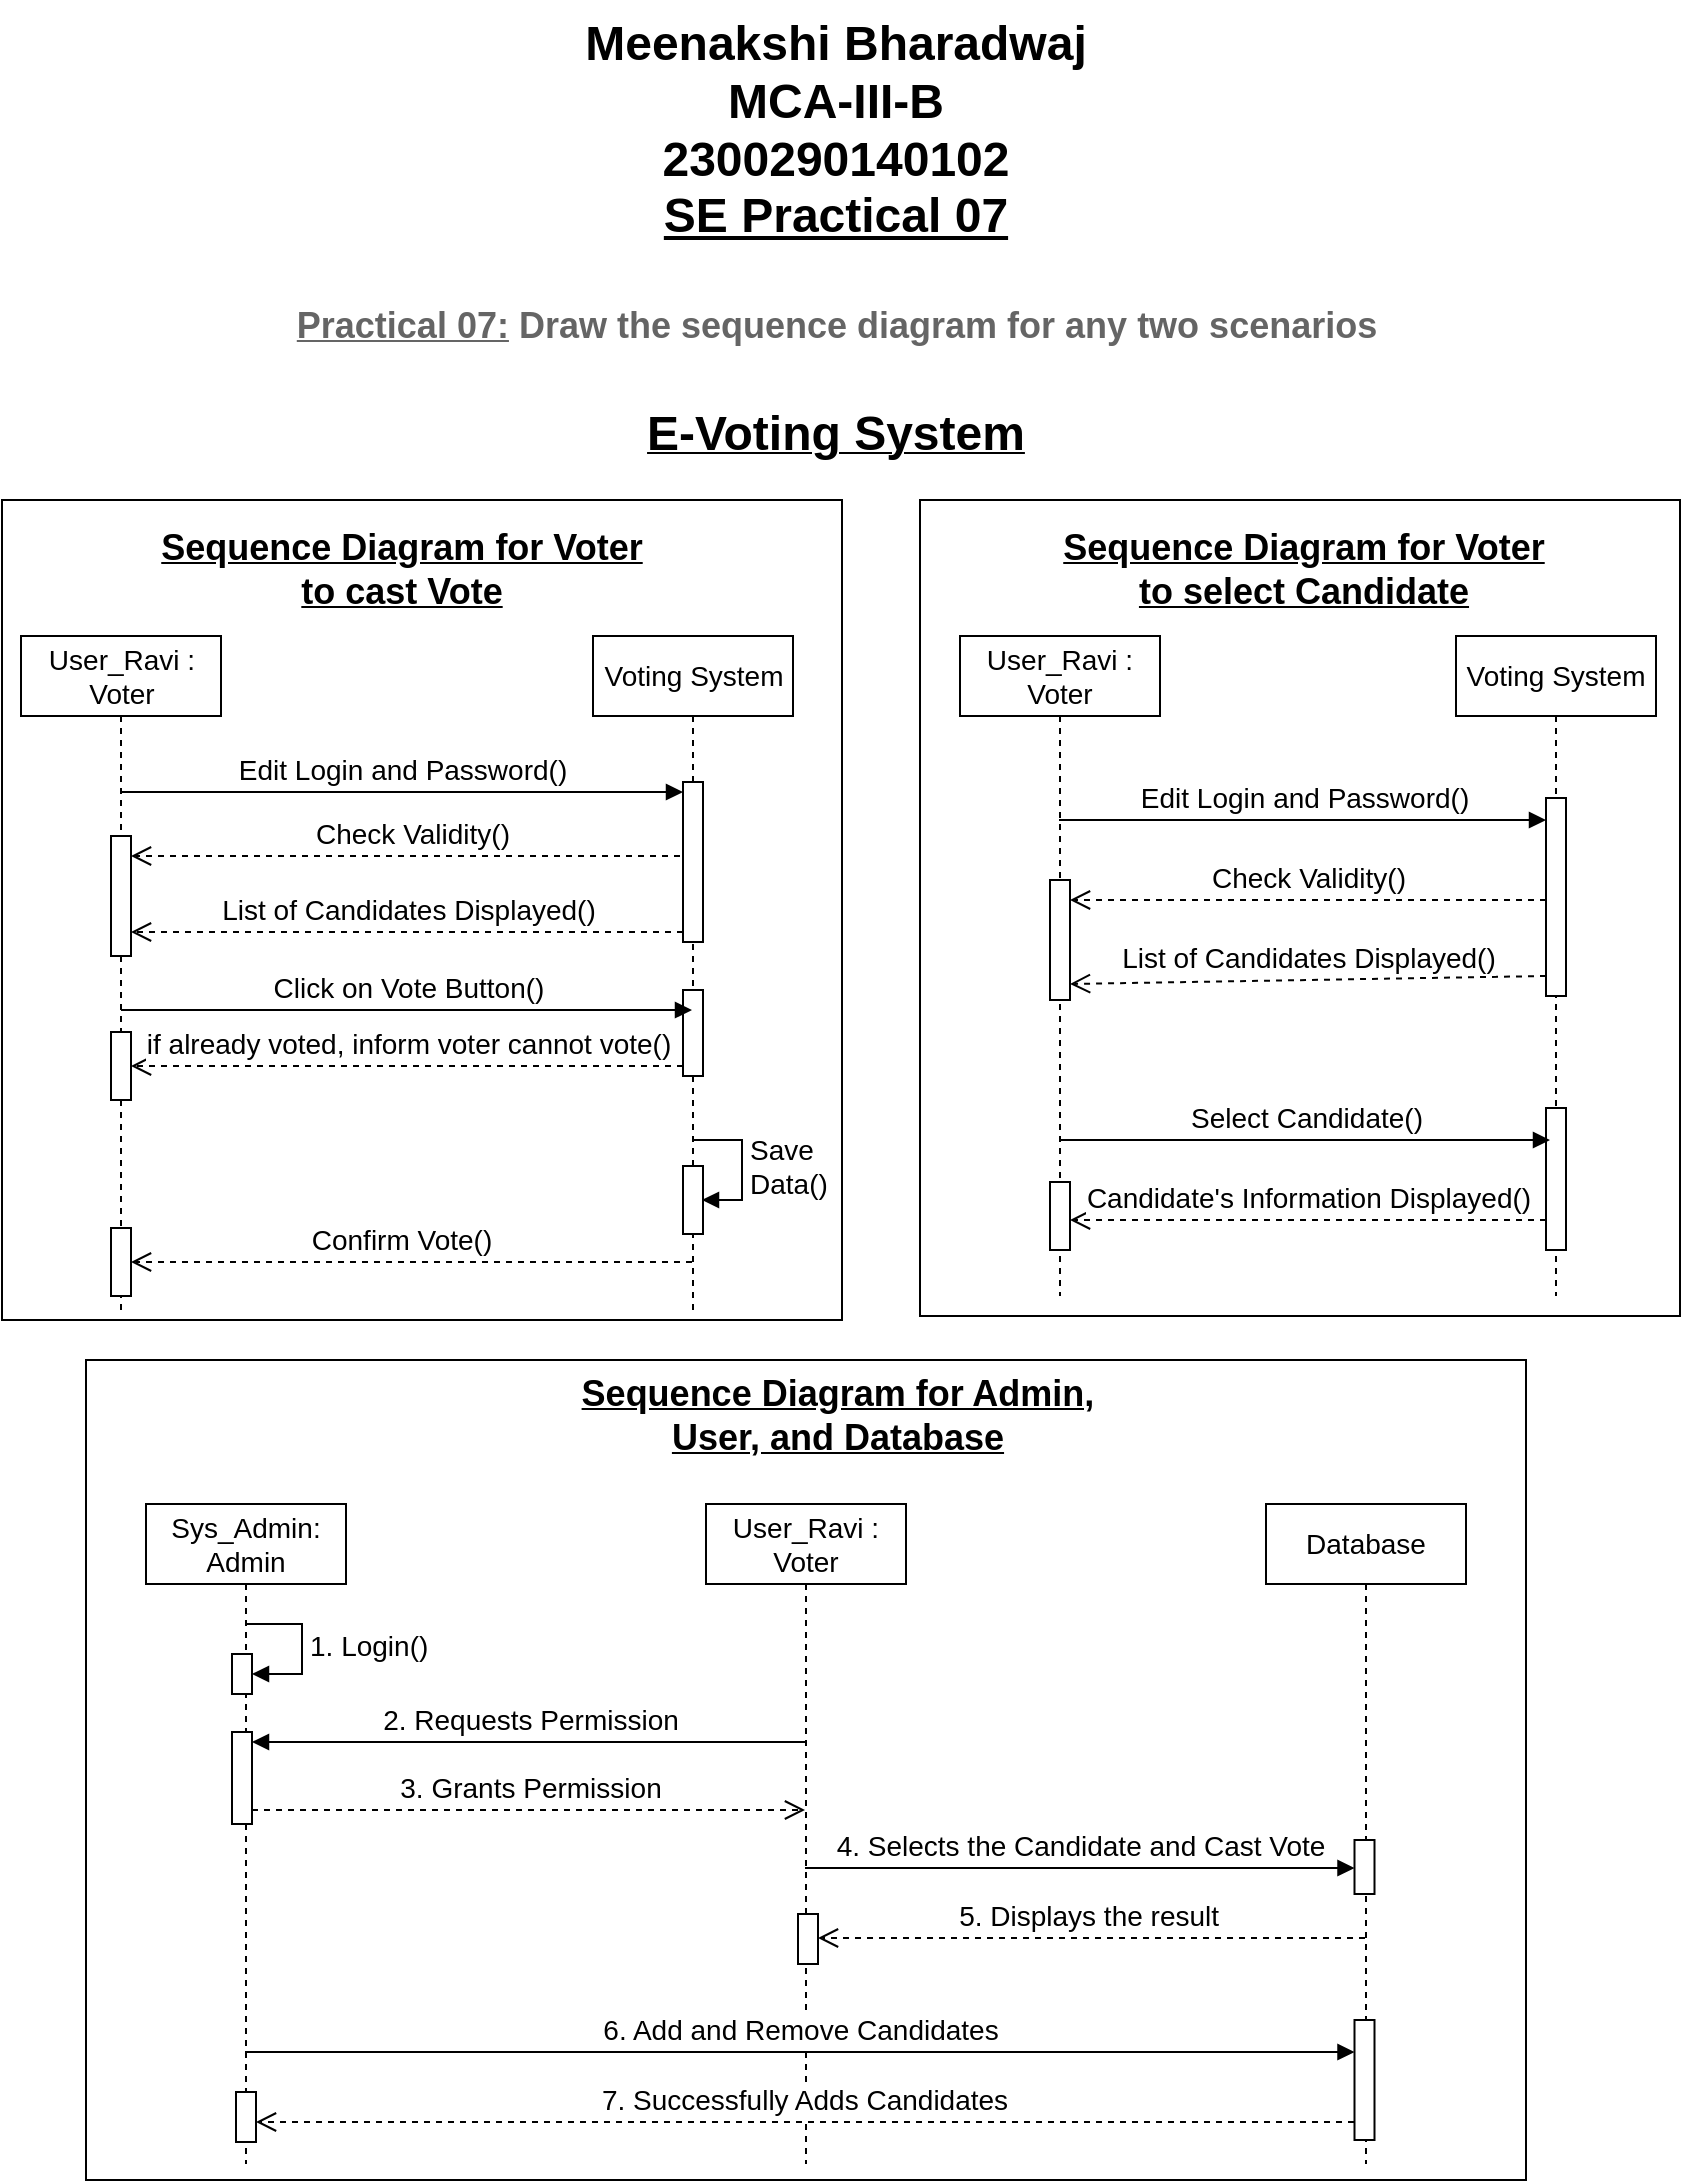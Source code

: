 <mxfile version="24.8.4">
  <diagram name="Page-1" id="UcZs8nigwEiz8f8sDLPM">
    <mxGraphModel dx="1824" dy="422" grid="1" gridSize="10" guides="1" tooltips="1" connect="1" arrows="1" fold="1" page="1" pageScale="1" pageWidth="850" pageHeight="1100" math="0" shadow="0">
      <root>
        <mxCell id="0" />
        <mxCell id="1" parent="0" />
        <mxCell id="wVQO2OYSeIdpcU2ik1Df-42" value="" style="rounded=0;whiteSpace=wrap;html=1;" vertex="1" parent="1">
          <mxGeometry x="-800" y="680" width="720" height="410" as="geometry" />
        </mxCell>
        <mxCell id="wVQO2OYSeIdpcU2ik1Df-40" value="" style="rounded=0;whiteSpace=wrap;html=1;" vertex="1" parent="1">
          <mxGeometry x="-383" y="250" width="380" height="408" as="geometry" />
        </mxCell>
        <mxCell id="wVQO2OYSeIdpcU2ik1Df-36" value="" style="rounded=0;whiteSpace=wrap;html=1;" vertex="1" parent="1">
          <mxGeometry x="-842" y="250" width="420" height="410" as="geometry" />
        </mxCell>
        <mxCell id="XL-E2fBatTasfV7Rm5Hk-4" value="&lt;b&gt;&lt;u&gt;&lt;font style=&quot;font-size: 24px;&quot;&gt;E-Voting System&lt;/font&gt;&lt;/u&gt;&lt;/b&gt;" style="text;html=1;align=center;verticalAlign=middle;whiteSpace=wrap;rounded=0;" parent="1" vertex="1">
          <mxGeometry x="-565" y="191" width="280" height="51" as="geometry" />
        </mxCell>
        <mxCell id="XL-E2fBatTasfV7Rm5Hk-5" value="&lt;font style=&quot;font-size: 24px;&quot;&gt;&lt;b style=&quot;&quot;&gt;Meenakshi Bharadwaj&lt;/b&gt;&lt;/font&gt;&lt;div&gt;&lt;font style=&quot;font-size: 24px;&quot;&gt;&lt;b&gt;MCA-III-B&lt;/b&gt;&lt;/font&gt;&lt;/div&gt;&lt;div&gt;&lt;font style=&quot;font-size: 24px;&quot;&gt;&lt;b&gt;2300290140102&lt;/b&gt;&lt;/font&gt;&lt;/div&gt;&lt;div&gt;&lt;font style=&quot;font-size: 24px;&quot;&gt;&lt;b style=&quot;&quot;&gt;&lt;u style=&quot;&quot;&gt;SE Practical 07&lt;/u&gt;&lt;/b&gt;&lt;/font&gt;&lt;/div&gt;" style="text;html=1;align=center;verticalAlign=middle;whiteSpace=wrap;rounded=0;" parent="1" vertex="1">
          <mxGeometry x="-825" width="800" height="130" as="geometry" />
        </mxCell>
        <mxCell id="XL-E2fBatTasfV7Rm5Hk-6" value="&lt;span style=&quot;color: rgb(101, 101, 101); font-family: &amp;quot;Century Gothic&amp;quot;, Arial, Helvetica, sans-serif; font-style: normal; font-variant-ligatures: normal; font-variant-caps: normal; letter-spacing: normal; orphans: 2; text-indent: 0px; text-transform: none; widows: 2; word-spacing: 0px; -webkit-text-stroke-width: 0px; white-space: normal; background-color: rgb(255, 255, 255); text-decoration-thickness: initial; text-decoration-style: initial; text-decoration-color: initial; float: none; display: inline !important;&quot;&gt;&lt;font style=&quot;font-size: 18px;&quot;&gt;&lt;u style=&quot;&quot;&gt;Practical 07:&lt;/u&gt; Draw the sequence diagram for any two scenarios&lt;/font&gt;&lt;/span&gt;" style="text;whiteSpace=wrap;html=1;align=center;fontStyle=1" parent="1" vertex="1">
          <mxGeometry x="-712" y="146" width="575" height="40" as="geometry" />
        </mxCell>
        <mxCell id="XL-E2fBatTasfV7Rm5Hk-7" value="&lt;font style=&quot;font-size: 18px;&quot;&gt;&lt;b&gt;&lt;u&gt;Sequence Diagram for Voter to cast Vote&lt;/u&gt;&lt;/b&gt;&lt;/font&gt;" style="text;html=1;align=center;verticalAlign=middle;whiteSpace=wrap;rounded=0;" parent="1" vertex="1">
          <mxGeometry x="-772.5" y="270" width="260" height="30" as="geometry" />
        </mxCell>
        <mxCell id="XL-E2fBatTasfV7Rm5Hk-8" value="&lt;font style=&quot;font-size: 18px;&quot;&gt;&lt;b&gt;&lt;u&gt;Sequence Diagram for Voter to select Candidate&lt;/u&gt;&lt;/b&gt;&lt;/font&gt;" style="text;html=1;align=center;verticalAlign=middle;whiteSpace=wrap;rounded=0;" parent="1" vertex="1">
          <mxGeometry x="-323" y="270" width="264" height="30" as="geometry" />
        </mxCell>
        <mxCell id="XL-E2fBatTasfV7Rm5Hk-20" value="&lt;font style=&quot;font-size: 14px;&quot;&gt;Edit Login and Password()&lt;/font&gt;" style="html=1;verticalAlign=bottom;endArrow=block;curved=0;rounded=0;entryX=0;entryY=0;entryDx=0;entryDy=5;" parent="1" source="XL-E2fBatTasfV7Rm5Hk-25" target="XL-E2fBatTasfV7Rm5Hk-19" edge="1">
          <mxGeometry relative="1" as="geometry">
            <mxPoint x="-788" y="396" as="sourcePoint" />
          </mxGeometry>
        </mxCell>
        <mxCell id="XL-E2fBatTasfV7Rm5Hk-21" value="&lt;font style=&quot;font-size: 14px;&quot;&gt;Check Validity()&lt;/font&gt;" style="html=1;verticalAlign=bottom;endArrow=open;dashed=1;endSize=8;curved=0;rounded=0;" parent="1" source="XL-E2fBatTasfV7Rm5Hk-26" edge="1" target="wVQO2OYSeIdpcU2ik1Df-26">
          <mxGeometry relative="1" as="geometry">
            <mxPoint x="-788" y="428" as="targetPoint" />
            <mxPoint x="-538" y="428" as="sourcePoint" />
            <Array as="points">
              <mxPoint x="-697.5" y="428" />
            </Array>
          </mxGeometry>
        </mxCell>
        <mxCell id="XL-E2fBatTasfV7Rm5Hk-25" value="&lt;font style=&quot;font-size: 14px;&quot;&gt;User_Ravi : Voter&lt;/font&gt;" style="shape=umlLifeline;perimeter=lifelinePerimeter;whiteSpace=wrap;html=1;container=1;dropTarget=0;collapsible=0;recursiveResize=0;outlineConnect=0;portConstraint=eastwest;newEdgeStyle={&quot;curved&quot;:0,&quot;rounded&quot;:0};" parent="1" vertex="1">
          <mxGeometry x="-832.5" y="318" width="100" height="340" as="geometry" />
        </mxCell>
        <mxCell id="wVQO2OYSeIdpcU2ik1Df-26" value="" style="html=1;points=[[0,0,0,0,5],[0,1,0,0,-5],[1,0,0,0,5],[1,1,0,0,-5]];perimeter=orthogonalPerimeter;outlineConnect=0;targetShapes=umlLifeline;portConstraint=eastwest;newEdgeStyle={&quot;curved&quot;:0,&quot;rounded&quot;:0};" vertex="1" parent="XL-E2fBatTasfV7Rm5Hk-25">
          <mxGeometry x="45" y="100" width="10" height="60" as="geometry" />
        </mxCell>
        <mxCell id="wVQO2OYSeIdpcU2ik1Df-27" value="" style="html=1;points=[[0,0,0,0,5],[0,1,0,0,-5],[1,0,0,0,5],[1,1,0,0,-5]];perimeter=orthogonalPerimeter;outlineConnect=0;targetShapes=umlLifeline;portConstraint=eastwest;newEdgeStyle={&quot;curved&quot;:0,&quot;rounded&quot;:0};" vertex="1" parent="XL-E2fBatTasfV7Rm5Hk-25">
          <mxGeometry x="45" y="198" width="10" height="34" as="geometry" />
        </mxCell>
        <mxCell id="XL-E2fBatTasfV7Rm5Hk-26" value="&lt;font style=&quot;font-size: 14px;&quot;&gt;Voting System&lt;/font&gt;" style="shape=umlLifeline;perimeter=lifelinePerimeter;whiteSpace=wrap;html=1;container=1;dropTarget=0;collapsible=0;recursiveResize=0;outlineConnect=0;portConstraint=eastwest;newEdgeStyle={&quot;curved&quot;:0,&quot;rounded&quot;:0};" parent="1" vertex="1">
          <mxGeometry x="-546.5" y="318" width="100" height="340" as="geometry" />
        </mxCell>
        <mxCell id="XL-E2fBatTasfV7Rm5Hk-24" value="" style="html=1;points=[[0,0,0,0,5],[0,1,0,0,-5],[1,0,0,0,5],[1,1,0,0,-5]];perimeter=orthogonalPerimeter;outlineConnect=0;targetShapes=umlLifeline;portConstraint=eastwest;newEdgeStyle={&quot;curved&quot;:0,&quot;rounded&quot;:0};" parent="XL-E2fBatTasfV7Rm5Hk-26" vertex="1">
          <mxGeometry x="45" y="177" width="10" height="43" as="geometry" />
        </mxCell>
        <mxCell id="XL-E2fBatTasfV7Rm5Hk-19" value="" style="html=1;points=[[0,0,0,0,5],[0,1,0,0,-5],[1,0,0,0,5],[1,1,0,0,-5]];perimeter=orthogonalPerimeter;outlineConnect=0;targetShapes=umlLifeline;portConstraint=eastwest;newEdgeStyle={&quot;curved&quot;:0,&quot;rounded&quot;:0};" parent="XL-E2fBatTasfV7Rm5Hk-26" vertex="1">
          <mxGeometry x="45" y="73" width="10" height="80" as="geometry" />
        </mxCell>
        <mxCell id="wVQO2OYSeIdpcU2ik1Df-4" value="" style="html=1;points=[[0,0,0,0,5],[0,1,0,0,-5],[1,0,0,0,5],[1,1,0,0,-5]];perimeter=orthogonalPerimeter;outlineConnect=0;targetShapes=umlLifeline;portConstraint=eastwest;newEdgeStyle={&quot;curved&quot;:0,&quot;rounded&quot;:0};" vertex="1" parent="XL-E2fBatTasfV7Rm5Hk-26">
          <mxGeometry x="45" y="265" width="10" height="34" as="geometry" />
        </mxCell>
        <mxCell id="XL-E2fBatTasfV7Rm5Hk-28" value="&lt;font style=&quot;font-size: 14px;&quot;&gt;Edit Login and Password()&lt;/font&gt;" style="html=1;verticalAlign=bottom;endArrow=block;curved=0;rounded=0;entryX=0;entryY=0;entryDx=0;entryDy=5;" parent="1" edge="1">
          <mxGeometry relative="1" as="geometry">
            <mxPoint x="-313.5" y="410" as="sourcePoint" />
            <mxPoint x="-70" y="410" as="targetPoint" />
          </mxGeometry>
        </mxCell>
        <mxCell id="XL-E2fBatTasfV7Rm5Hk-30" value="&lt;font style=&quot;font-size: 14px;&quot;&gt;User_Ravi&amp;nbsp;: Voter&lt;/font&gt;" style="shape=umlLifeline;perimeter=lifelinePerimeter;whiteSpace=wrap;html=1;container=1;dropTarget=0;collapsible=0;recursiveResize=0;outlineConnect=0;portConstraint=eastwest;newEdgeStyle={&quot;curved&quot;:0,&quot;rounded&quot;:0};" parent="1" vertex="1">
          <mxGeometry x="-363" y="318" width="100" height="330" as="geometry" />
        </mxCell>
        <mxCell id="wVQO2OYSeIdpcU2ik1Df-28" value="" style="html=1;points=[[0,0,0,0,5],[0,1,0,0,-5],[1,0,0,0,5],[1,1,0,0,-5]];perimeter=orthogonalPerimeter;outlineConnect=0;targetShapes=umlLifeline;portConstraint=eastwest;newEdgeStyle={&quot;curved&quot;:0,&quot;rounded&quot;:0};" vertex="1" parent="XL-E2fBatTasfV7Rm5Hk-30">
          <mxGeometry x="45" y="122" width="10" height="60" as="geometry" />
        </mxCell>
        <mxCell id="wVQO2OYSeIdpcU2ik1Df-31" value="" style="html=1;points=[[0,0,0,0,5],[0,1,0,0,-5],[1,0,0,0,5],[1,1,0,0,-5]];perimeter=orthogonalPerimeter;outlineConnect=0;targetShapes=umlLifeline;portConstraint=eastwest;newEdgeStyle={&quot;curved&quot;:0,&quot;rounded&quot;:0};" vertex="1" parent="XL-E2fBatTasfV7Rm5Hk-30">
          <mxGeometry x="45" y="273" width="10" height="34" as="geometry" />
        </mxCell>
        <mxCell id="XL-E2fBatTasfV7Rm5Hk-31" value="&lt;font style=&quot;font-size: 14px;&quot;&gt;Voting System&lt;/font&gt;" style="shape=umlLifeline;perimeter=lifelinePerimeter;whiteSpace=wrap;html=1;container=1;dropTarget=0;collapsible=0;recursiveResize=0;outlineConnect=0;portConstraint=eastwest;newEdgeStyle={&quot;curved&quot;:0,&quot;rounded&quot;:0};" parent="1" vertex="1">
          <mxGeometry x="-115" y="318" width="100" height="330" as="geometry" />
        </mxCell>
        <mxCell id="XL-E2fBatTasfV7Rm5Hk-39" value="" style="html=1;points=[[0,0,0,0,5],[0,1,0,0,-5],[1,0,0,0,5],[1,1,0,0,-5]];perimeter=orthogonalPerimeter;outlineConnect=0;targetShapes=umlLifeline;portConstraint=eastwest;newEdgeStyle={&quot;curved&quot;:0,&quot;rounded&quot;:0};" parent="XL-E2fBatTasfV7Rm5Hk-31" vertex="1">
          <mxGeometry x="45" y="81" width="10" height="99" as="geometry" />
        </mxCell>
        <mxCell id="XL-E2fBatTasfV7Rm5Hk-40" value="" style="html=1;points=[[0,0,0,0,5],[0,1,0,0,-5],[1,0,0,0,5],[1,1,0,0,-5]];perimeter=orthogonalPerimeter;outlineConnect=0;targetShapes=umlLifeline;portConstraint=eastwest;newEdgeStyle={&quot;curved&quot;:0,&quot;rounded&quot;:0};" parent="XL-E2fBatTasfV7Rm5Hk-31" vertex="1">
          <mxGeometry x="45" y="236" width="10" height="71" as="geometry" />
        </mxCell>
        <mxCell id="XL-E2fBatTasfV7Rm5Hk-32" value="&lt;font style=&quot;font-size: 14px;&quot;&gt;List of Candidates Displayed()&lt;/font&gt;" style="html=1;verticalAlign=bottom;endArrow=open;dashed=1;endSize=8;curved=0;rounded=0;exitX=0;exitY=1;exitDx=0;exitDy=-5;exitPerimeter=0;" parent="1" source="XL-E2fBatTasfV7Rm5Hk-19" target="wVQO2OYSeIdpcU2ik1Df-26" edge="1">
          <mxGeometry relative="1" as="geometry">
            <mxPoint x="-577.5" y="461" as="sourcePoint" />
            <mxPoint x="-782.5" y="470" as="targetPoint" />
          </mxGeometry>
        </mxCell>
        <mxCell id="XL-E2fBatTasfV7Rm5Hk-34" value="&lt;font style=&quot;font-size: 14px;&quot;&gt;if already voted, inform voter cannot vote()&lt;/font&gt;" style="html=1;verticalAlign=bottom;endArrow=open;dashed=1;endSize=8;curved=0;rounded=0;exitX=0;exitY=1;exitDx=0;exitDy=-5;exitPerimeter=0;" parent="1" source="XL-E2fBatTasfV7Rm5Hk-24" edge="1" target="wVQO2OYSeIdpcU2ik1Df-27">
          <mxGeometry relative="1" as="geometry">
            <mxPoint x="-501.5" y="533" as="sourcePoint" />
            <mxPoint x="-780" y="533" as="targetPoint" />
          </mxGeometry>
        </mxCell>
        <mxCell id="XL-E2fBatTasfV7Rm5Hk-37" value="&lt;font style=&quot;font-size: 14px;&quot;&gt;Check Validity()&lt;/font&gt;" style="html=1;verticalAlign=bottom;endArrow=open;dashed=1;endSize=8;curved=0;rounded=0;" parent="1" edge="1" target="wVQO2OYSeIdpcU2ik1Df-28">
          <mxGeometry relative="1" as="geometry">
            <mxPoint x="-313.5" y="450" as="targetPoint" />
            <mxPoint x="-70" y="450" as="sourcePoint" />
            <Array as="points">
              <mxPoint x="-217.5" y="450" />
            </Array>
          </mxGeometry>
        </mxCell>
        <mxCell id="XL-E2fBatTasfV7Rm5Hk-38" value="&lt;font style=&quot;font-size: 14px;&quot;&gt;List of Candidates Displayed()&lt;/font&gt;" style="html=1;verticalAlign=bottom;endArrow=open;dashed=1;endSize=8;curved=0;rounded=0;entryX=1;entryY=1;entryDx=0;entryDy=-5;entryPerimeter=0;" parent="1" edge="1">
          <mxGeometry relative="1" as="geometry">
            <mxPoint x="-70" y="488" as="sourcePoint" />
            <mxPoint x="-308" y="492" as="targetPoint" />
          </mxGeometry>
        </mxCell>
        <mxCell id="XL-E2fBatTasfV7Rm5Hk-41" value="&lt;font style=&quot;font-size: 14px;&quot;&gt;Select Candidate()&lt;/font&gt;" style="html=1;verticalAlign=bottom;endArrow=block;curved=0;rounded=0;" parent="1" edge="1">
          <mxGeometry relative="1" as="geometry">
            <mxPoint x="-313.5" y="570" as="sourcePoint" />
            <mxPoint x="-68" y="570" as="targetPoint" />
          </mxGeometry>
        </mxCell>
        <mxCell id="XL-E2fBatTasfV7Rm5Hk-42" value="&lt;font style=&quot;font-size: 14px;&quot;&gt;Candidate&#39;s Information Displayed()&lt;/font&gt;" style="html=1;verticalAlign=bottom;endArrow=open;dashed=1;endSize=8;curved=0;rounded=0;" parent="1" edge="1" target="wVQO2OYSeIdpcU2ik1Df-31">
          <mxGeometry relative="1" as="geometry">
            <mxPoint x="-310" y="610" as="targetPoint" />
            <mxPoint x="-70" y="610" as="sourcePoint" />
            <Array as="points">
              <mxPoint x="-207.75" y="610" />
            </Array>
          </mxGeometry>
        </mxCell>
        <mxCell id="wVQO2OYSeIdpcU2ik1Df-3" value="&lt;font style=&quot;font-size: 14px;&quot;&gt;Click on Vote Button()&lt;/font&gt;" style="html=1;verticalAlign=bottom;endArrow=block;curved=0;rounded=0;" edge="1" parent="1" source="XL-E2fBatTasfV7Rm5Hk-25">
          <mxGeometry width="80" relative="1" as="geometry">
            <mxPoint x="-788" y="505" as="sourcePoint" />
            <mxPoint x="-497" y="505" as="targetPoint" />
          </mxGeometry>
        </mxCell>
        <mxCell id="wVQO2OYSeIdpcU2ik1Df-6" value="&lt;font style=&quot;font-size: 18px;&quot;&gt;&lt;b&gt;&lt;u&gt;Sequence Diagram for Admin, User, and Database&lt;/u&gt;&lt;/b&gt;&lt;/font&gt;" style="text;html=1;align=center;verticalAlign=middle;whiteSpace=wrap;rounded=0;" vertex="1" parent="1">
          <mxGeometry x="-554.5" y="693" width="260" height="30" as="geometry" />
        </mxCell>
        <mxCell id="wVQO2OYSeIdpcU2ik1Df-9" value="&lt;font style=&quot;font-size: 14px;&quot;&gt;Sys_Admin: Admin&lt;/font&gt;" style="shape=umlLifeline;perimeter=lifelinePerimeter;whiteSpace=wrap;html=1;container=1;dropTarget=0;collapsible=0;recursiveResize=0;outlineConnect=0;portConstraint=eastwest;newEdgeStyle={&quot;curved&quot;:0,&quot;rounded&quot;:0};" vertex="1" parent="1">
          <mxGeometry x="-770" y="752" width="100" height="330" as="geometry" />
        </mxCell>
        <mxCell id="wVQO2OYSeIdpcU2ik1Df-12" value="" style="html=1;points=[[0,0,0,0,5],[0,1,0,0,-5],[1,0,0,0,5],[1,1,0,0,-5]];perimeter=orthogonalPerimeter;outlineConnect=0;targetShapes=umlLifeline;portConstraint=eastwest;newEdgeStyle={&quot;curved&quot;:0,&quot;rounded&quot;:0};" vertex="1" parent="wVQO2OYSeIdpcU2ik1Df-9">
          <mxGeometry x="43" y="75" width="10" height="20" as="geometry" />
        </mxCell>
        <mxCell id="wVQO2OYSeIdpcU2ik1Df-13" value="&lt;font style=&quot;font-size: 14px;&quot;&gt;1. Login()&lt;/font&gt;" style="html=1;align=left;spacingLeft=2;endArrow=block;rounded=0;edgeStyle=orthogonalEdgeStyle;curved=0;rounded=0;" edge="1" target="wVQO2OYSeIdpcU2ik1Df-12" parent="wVQO2OYSeIdpcU2ik1Df-9">
          <mxGeometry relative="1" as="geometry">
            <mxPoint x="50" y="60" as="sourcePoint" />
            <Array as="points">
              <mxPoint x="78" y="60" />
              <mxPoint x="78" y="85" />
            </Array>
          </mxGeometry>
        </mxCell>
        <mxCell id="wVQO2OYSeIdpcU2ik1Df-14" value="" style="html=1;points=[[0,0,0,0,5],[0,1,0,0,-5],[1,0,0,0,5],[1,1,0,0,-5]];perimeter=orthogonalPerimeter;outlineConnect=0;targetShapes=umlLifeline;portConstraint=eastwest;newEdgeStyle={&quot;curved&quot;:0,&quot;rounded&quot;:0};" vertex="1" parent="wVQO2OYSeIdpcU2ik1Df-9">
          <mxGeometry x="43" y="114" width="10" height="46" as="geometry" />
        </mxCell>
        <mxCell id="wVQO2OYSeIdpcU2ik1Df-25" value="" style="html=1;points=[[0,0,0,0,5],[0,1,0,0,-5],[1,0,0,0,5],[1,1,0,0,-5]];perimeter=orthogonalPerimeter;outlineConnect=0;targetShapes=umlLifeline;portConstraint=eastwest;newEdgeStyle={&quot;curved&quot;:0,&quot;rounded&quot;:0};" vertex="1" parent="wVQO2OYSeIdpcU2ik1Df-9">
          <mxGeometry x="45" y="294" width="10" height="25" as="geometry" />
        </mxCell>
        <mxCell id="wVQO2OYSeIdpcU2ik1Df-10" value="&lt;font style=&quot;font-size: 14px;&quot;&gt;User_Ravi : Voter&lt;/font&gt;" style="shape=umlLifeline;perimeter=lifelinePerimeter;whiteSpace=wrap;html=1;container=1;dropTarget=0;collapsible=0;recursiveResize=0;outlineConnect=0;portConstraint=eastwest;newEdgeStyle={&quot;curved&quot;:0,&quot;rounded&quot;:0};" vertex="1" parent="1">
          <mxGeometry x="-490" y="752" width="100" height="330" as="geometry" />
        </mxCell>
        <mxCell id="wVQO2OYSeIdpcU2ik1Df-21" value="" style="html=1;points=[[0,0,0,0,5],[0,1,0,0,-5],[1,0,0,0,5],[1,1,0,0,-5]];perimeter=orthogonalPerimeter;outlineConnect=0;targetShapes=umlLifeline;portConstraint=eastwest;newEdgeStyle={&quot;curved&quot;:0,&quot;rounded&quot;:0};" vertex="1" parent="wVQO2OYSeIdpcU2ik1Df-10">
          <mxGeometry x="46" y="205" width="10" height="25" as="geometry" />
        </mxCell>
        <mxCell id="wVQO2OYSeIdpcU2ik1Df-11" value="&lt;font style=&quot;font-size: 14px;&quot;&gt;Database&lt;/font&gt;" style="shape=umlLifeline;perimeter=lifelinePerimeter;whiteSpace=wrap;html=1;container=1;dropTarget=0;collapsible=0;recursiveResize=0;outlineConnect=0;portConstraint=eastwest;newEdgeStyle={&quot;curved&quot;:0,&quot;rounded&quot;:0};" vertex="1" parent="1">
          <mxGeometry x="-210" y="752" width="100" height="330" as="geometry" />
        </mxCell>
        <mxCell id="wVQO2OYSeIdpcU2ik1Df-18" value="" style="html=1;points=[[0,0,0,0,5],[0,1,0,0,-5],[1,0,0,0,5],[1,1,0,0,-5]];perimeter=orthogonalPerimeter;outlineConnect=0;targetShapes=umlLifeline;portConstraint=eastwest;newEdgeStyle={&quot;curved&quot;:0,&quot;rounded&quot;:0};" vertex="1" parent="wVQO2OYSeIdpcU2ik1Df-11">
          <mxGeometry x="44.25" y="168" width="10" height="27" as="geometry" />
        </mxCell>
        <mxCell id="wVQO2OYSeIdpcU2ik1Df-22" value="" style="html=1;points=[[0,0,0,0,5],[0,1,0,0,-5],[1,0,0,0,5],[1,1,0,0,-5]];perimeter=orthogonalPerimeter;outlineConnect=0;targetShapes=umlLifeline;portConstraint=eastwest;newEdgeStyle={&quot;curved&quot;:0,&quot;rounded&quot;:0};" vertex="1" parent="wVQO2OYSeIdpcU2ik1Df-11">
          <mxGeometry x="44.25" y="258" width="10" height="60" as="geometry" />
        </mxCell>
        <mxCell id="wVQO2OYSeIdpcU2ik1Df-15" value="&lt;font style=&quot;font-size: 14px;&quot;&gt;2. Requests Permission&lt;/font&gt;" style="html=1;verticalAlign=bottom;endArrow=block;curved=0;rounded=0;entryX=1;entryY=0;entryDx=0;entryDy=5;" edge="1" target="wVQO2OYSeIdpcU2ik1Df-14" parent="1">
          <mxGeometry x="-0.002" relative="1" as="geometry">
            <mxPoint x="-440.5" y="871" as="sourcePoint" />
            <mxPoint as="offset" />
          </mxGeometry>
        </mxCell>
        <mxCell id="wVQO2OYSeIdpcU2ik1Df-16" value="&lt;font style=&quot;font-size: 14px;&quot;&gt;3. Grants Permission&lt;/font&gt;" style="html=1;verticalAlign=bottom;endArrow=open;dashed=1;endSize=8;curved=0;rounded=0;" edge="1" parent="1">
          <mxGeometry relative="1" as="geometry">
            <mxPoint x="-440.5" y="905" as="targetPoint" />
            <mxPoint x="-717" y="905" as="sourcePoint" />
          </mxGeometry>
        </mxCell>
        <mxCell id="wVQO2OYSeIdpcU2ik1Df-19" value="&lt;font style=&quot;font-size: 14px;&quot;&gt;4. Selects the Candidate and Cast Vote&lt;/font&gt;" style="html=1;verticalAlign=bottom;endArrow=block;curved=0;rounded=0;entryX=0;entryY=0;entryDx=0;entryDy=5;" edge="1" parent="1">
          <mxGeometry relative="1" as="geometry">
            <mxPoint x="-440.5" y="934" as="sourcePoint" />
            <mxPoint x="-165.75" y="934" as="targetPoint" />
          </mxGeometry>
        </mxCell>
        <mxCell id="wVQO2OYSeIdpcU2ik1Df-20" value="&lt;font style=&quot;font-size: 14px;&quot;&gt;5. Displays the result&amp;nbsp;&lt;/font&gt;" style="html=1;verticalAlign=bottom;endArrow=open;dashed=1;endSize=8;curved=0;rounded=0;" edge="1" parent="1">
          <mxGeometry relative="1" as="geometry">
            <mxPoint x="-434" y="969" as="targetPoint" />
            <mxPoint x="-160.5" y="969" as="sourcePoint" />
          </mxGeometry>
        </mxCell>
        <mxCell id="wVQO2OYSeIdpcU2ik1Df-23" value="&lt;font style=&quot;font-size: 14px;&quot;&gt;6. Add and Remove Candidates&lt;/font&gt;" style="html=1;verticalAlign=bottom;endArrow=block;curved=0;rounded=0;entryX=0;entryY=0;entryDx=0;entryDy=5;" edge="1" parent="1">
          <mxGeometry relative="1" as="geometry">
            <mxPoint x="-720.5" y="1026" as="sourcePoint" />
            <mxPoint x="-165.75" y="1026" as="targetPoint" />
          </mxGeometry>
        </mxCell>
        <mxCell id="wVQO2OYSeIdpcU2ik1Df-24" value="&lt;font style=&quot;font-size: 14px;&quot;&gt;7. Successfully Adds Candidates&lt;/font&gt;" style="html=1;verticalAlign=bottom;endArrow=open;dashed=1;endSize=8;curved=0;rounded=0;" edge="1" parent="1">
          <mxGeometry x="0.002" relative="1" as="geometry">
            <mxPoint x="-715" y="1061" as="targetPoint" />
            <mxPoint x="-166" y="1061" as="sourcePoint" />
            <mxPoint as="offset" />
          </mxGeometry>
        </mxCell>
        <mxCell id="wVQO2OYSeIdpcU2ik1Df-30" value="" style="html=1;verticalAlign=bottom;endArrow=open;dashed=1;endSize=8;curved=0;rounded=0;" edge="1" parent="1" source="wVQO2OYSeIdpcU2ik1Df-29">
          <mxGeometry relative="1" as="geometry">
            <mxPoint x="-501.5" y="631" as="sourcePoint" />
            <mxPoint x="-782.5" y="634" as="targetPoint" />
          </mxGeometry>
        </mxCell>
        <mxCell id="wVQO2OYSeIdpcU2ik1Df-33" value="&lt;font style=&quot;font-size: 14px;&quot;&gt;Confirm Vote()&lt;/font&gt;" style="text;html=1;align=center;verticalAlign=middle;whiteSpace=wrap;rounded=0;" vertex="1" parent="1">
          <mxGeometry x="-692.5" y="605" width="100" height="30" as="geometry" />
        </mxCell>
        <mxCell id="wVQO2OYSeIdpcU2ik1Df-38" value="&lt;span style=&quot;font-size: 14px;&quot;&gt;Save &lt;br&gt;Data()&lt;/span&gt;" style="html=1;align=left;spacingLeft=2;endArrow=block;rounded=0;edgeStyle=orthogonalEdgeStyle;curved=0;rounded=0;" edge="1" parent="1">
          <mxGeometry relative="1" as="geometry">
            <mxPoint x="-497" y="570" as="sourcePoint" />
            <Array as="points">
              <mxPoint x="-472" y="600" />
            </Array>
            <mxPoint x="-492" y="600" as="targetPoint" />
          </mxGeometry>
        </mxCell>
        <mxCell id="wVQO2OYSeIdpcU2ik1Df-43" value="" style="html=1;verticalAlign=bottom;endArrow=open;dashed=1;endSize=8;curved=0;rounded=0;" edge="1" parent="1">
          <mxGeometry relative="1" as="geometry">
            <mxPoint x="-497" y="631" as="sourcePoint" />
            <mxPoint x="-777.5" y="631" as="targetPoint" />
          </mxGeometry>
        </mxCell>
        <mxCell id="wVQO2OYSeIdpcU2ik1Df-29" value="" style="html=1;points=[[0,0,0,0,5],[0,1,0,0,-5],[1,0,0,0,5],[1,1,0,0,-5]];perimeter=orthogonalPerimeter;outlineConnect=0;targetShapes=umlLifeline;portConstraint=eastwest;newEdgeStyle={&quot;curved&quot;:0,&quot;rounded&quot;:0};" vertex="1" parent="1">
          <mxGeometry x="-787.5" y="614" width="10" height="34" as="geometry" />
        </mxCell>
      </root>
    </mxGraphModel>
  </diagram>
</mxfile>
